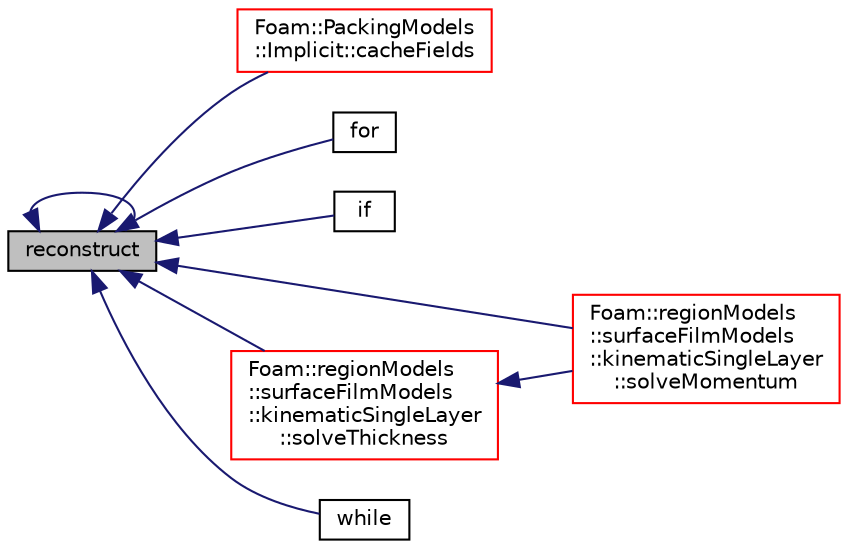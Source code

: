 digraph "reconstruct"
{
  bgcolor="transparent";
  edge [fontname="Helvetica",fontsize="10",labelfontname="Helvetica",labelfontsize="10"];
  node [fontname="Helvetica",fontsize="10",shape=record];
  rankdir="LR";
  Node1 [label="reconstruct",height=0.2,width=0.4,color="black", fillcolor="grey75", style="filled", fontcolor="black"];
  Node1 -> Node2 [dir="back",color="midnightblue",fontsize="10",style="solid",fontname="Helvetica"];
  Node2 [label="Foam::PackingModels\l::Implicit::cacheFields",height=0.2,width=0.4,color="red",URL="$a01060.html#a6005414ac27ae3e0b5a783ba216c1906",tooltip="Calculate the inter particles stresses. "];
  Node1 -> Node3 [dir="back",color="midnightblue",fontsize="10",style="solid",fontname="Helvetica"];
  Node3 [label="for",height=0.2,width=0.4,color="black",URL="$a03077.html#af24e97c500d159f92c281d2129a10bb0"];
  Node1 -> Node4 [dir="back",color="midnightblue",fontsize="10",style="solid",fontname="Helvetica"];
  Node4 [label="if",height=0.2,width=0.4,color="black",URL="$a03138.html#a5340a84918449f06669e13812b90f046"];
  Node1 -> Node1 [dir="back",color="midnightblue",fontsize="10",style="solid",fontname="Helvetica"];
  Node1 -> Node5 [dir="back",color="midnightblue",fontsize="10",style="solid",fontname="Helvetica"];
  Node5 [label="Foam::regionModels\l::surfaceFilmModels\l::kinematicSingleLayer\l::solveMomentum",height=0.2,width=0.4,color="red",URL="$a01266.html#aaba5d5ef7ac2693c87b0b31a7605f178",tooltip="Solve for film velocity. "];
  Node1 -> Node6 [dir="back",color="midnightblue",fontsize="10",style="solid",fontname="Helvetica"];
  Node6 [label="Foam::regionModels\l::surfaceFilmModels\l::kinematicSingleLayer\l::solveThickness",height=0.2,width=0.4,color="red",URL="$a01266.html#a38ccae6e6751502d71d2490fca96a516",tooltip="Solve coupled velocity-thickness equations. "];
  Node6 -> Node5 [dir="back",color="midnightblue",fontsize="10",style="solid",fontname="Helvetica"];
  Node1 -> Node7 [dir="back",color="midnightblue",fontsize="10",style="solid",fontname="Helvetica"];
  Node7 [label="while",height=0.2,width=0.4,color="black",URL="$a03061.html#ab13470e79e249d04c443bf59be9ff31d"];
}
